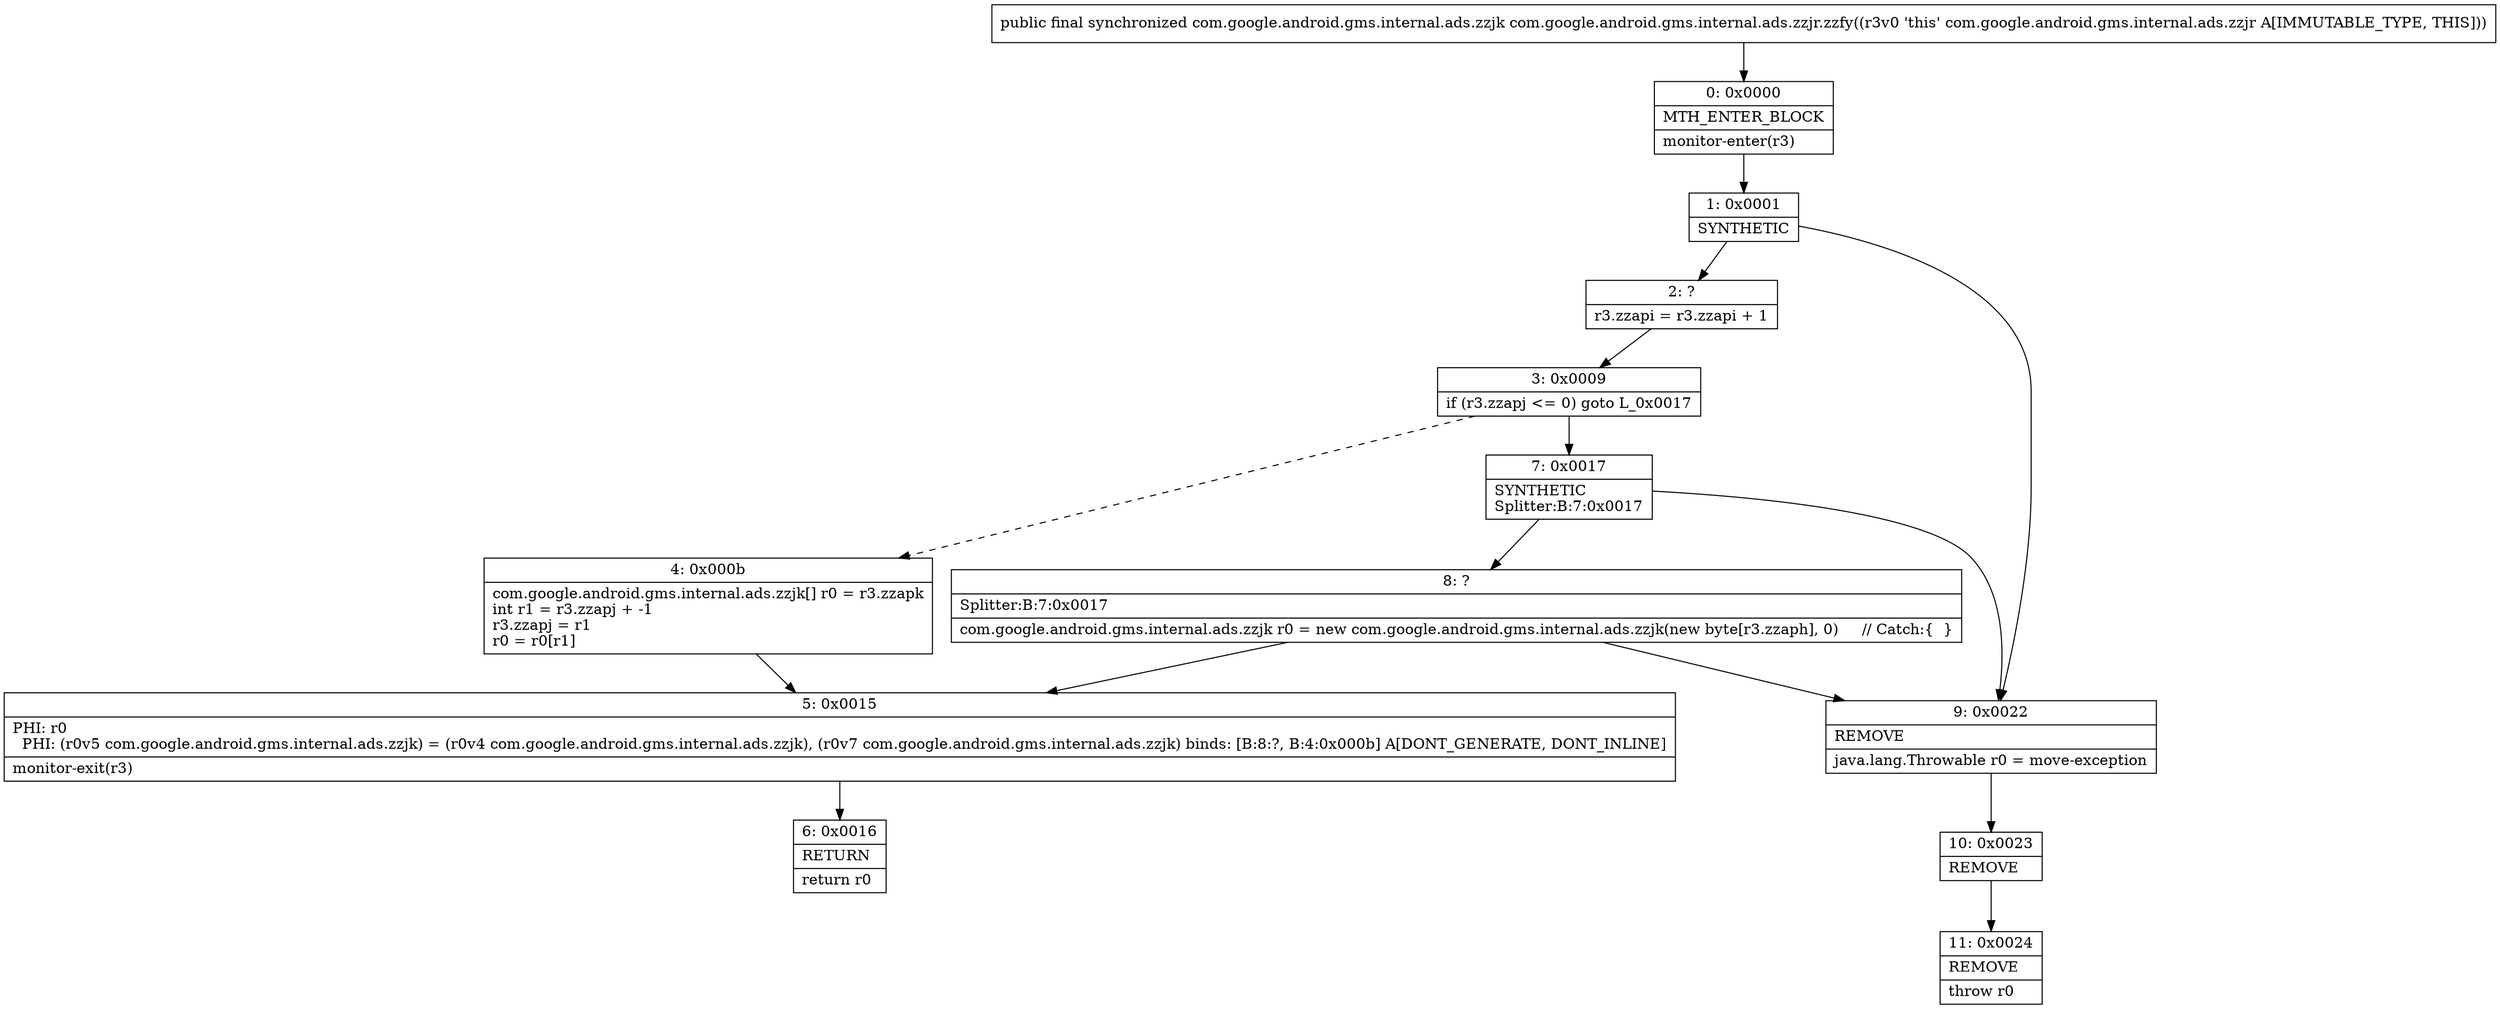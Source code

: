 digraph "CFG forcom.google.android.gms.internal.ads.zzjr.zzfy()Lcom\/google\/android\/gms\/internal\/ads\/zzjk;" {
Node_0 [shape=record,label="{0\:\ 0x0000|MTH_ENTER_BLOCK\l|monitor\-enter(r3)\l}"];
Node_1 [shape=record,label="{1\:\ 0x0001|SYNTHETIC\l}"];
Node_2 [shape=record,label="{2\:\ ?|r3.zzapi = r3.zzapi + 1\l}"];
Node_3 [shape=record,label="{3\:\ 0x0009|if (r3.zzapj \<= 0) goto L_0x0017\l}"];
Node_4 [shape=record,label="{4\:\ 0x000b|com.google.android.gms.internal.ads.zzjk[] r0 = r3.zzapk\lint r1 = r3.zzapj + \-1\lr3.zzapj = r1\lr0 = r0[r1]\l}"];
Node_5 [shape=record,label="{5\:\ 0x0015|PHI: r0 \l  PHI: (r0v5 com.google.android.gms.internal.ads.zzjk) = (r0v4 com.google.android.gms.internal.ads.zzjk), (r0v7 com.google.android.gms.internal.ads.zzjk) binds: [B:8:?, B:4:0x000b] A[DONT_GENERATE, DONT_INLINE]\l|monitor\-exit(r3)\l}"];
Node_6 [shape=record,label="{6\:\ 0x0016|RETURN\l|return r0\l}"];
Node_7 [shape=record,label="{7\:\ 0x0017|SYNTHETIC\lSplitter:B:7:0x0017\l}"];
Node_8 [shape=record,label="{8\:\ ?|Splitter:B:7:0x0017\l|com.google.android.gms.internal.ads.zzjk r0 = new com.google.android.gms.internal.ads.zzjk(new byte[r3.zzaph], 0)     \/\/ Catch:\{  \}\l}"];
Node_9 [shape=record,label="{9\:\ 0x0022|REMOVE\l|java.lang.Throwable r0 = move\-exception\l}"];
Node_10 [shape=record,label="{10\:\ 0x0023|REMOVE\l}"];
Node_11 [shape=record,label="{11\:\ 0x0024|REMOVE\l|throw r0\l}"];
MethodNode[shape=record,label="{public final synchronized com.google.android.gms.internal.ads.zzjk com.google.android.gms.internal.ads.zzjr.zzfy((r3v0 'this' com.google.android.gms.internal.ads.zzjr A[IMMUTABLE_TYPE, THIS])) }"];
MethodNode -> Node_0;
Node_0 -> Node_1;
Node_1 -> Node_2;
Node_1 -> Node_9;
Node_2 -> Node_3;
Node_3 -> Node_4[style=dashed];
Node_3 -> Node_7;
Node_4 -> Node_5;
Node_5 -> Node_6;
Node_7 -> Node_8;
Node_7 -> Node_9;
Node_8 -> Node_9;
Node_8 -> Node_5;
Node_9 -> Node_10;
Node_10 -> Node_11;
}

